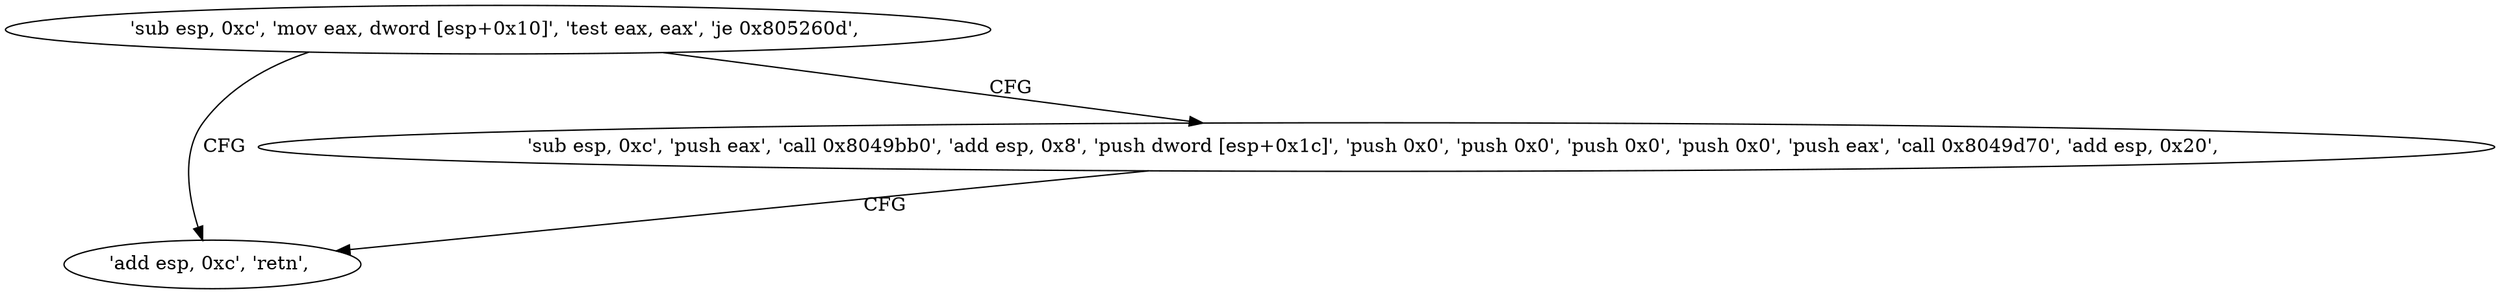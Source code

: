 digraph "func" {
"134555105" [label = "'sub esp, 0xc', 'mov eax, dword [esp+0x10]', 'test eax, eax', 'je 0x805260d', " ]
"134555149" [label = "'add esp, 0xc', 'retn', " ]
"134555116" [label = "'sub esp, 0xc', 'push eax', 'call 0x8049bb0', 'add esp, 0x8', 'push dword [esp+0x1c]', 'push 0x0', 'push 0x0', 'push 0x0', 'push 0x0', 'push eax', 'call 0x8049d70', 'add esp, 0x20', " ]
"134555105" -> "134555149" [ label = "CFG" ]
"134555105" -> "134555116" [ label = "CFG" ]
"134555116" -> "134555149" [ label = "CFG" ]
}
